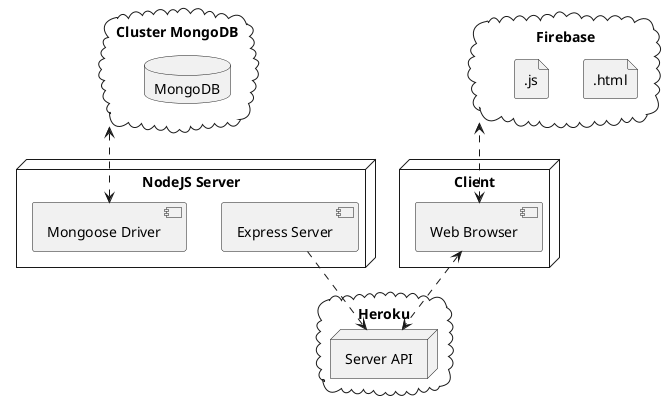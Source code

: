 @startuml

node Client{
    component "Web Browser" as WB
}

cloud Firebase{
    file ".html"
    file ".js"
}

node "NodeJS Server"{
    component "Express Server" as ES
    component "Mongoose Driver" as MD
}

cloud "Cluster MongoDB" as CM{
    database MongoDB
}

cloud Heroku{
    node "Server API" as SA
}

Firebase <..> WB
WB <..> SA
ES ..> SA
CM <..> MD


@enduml
